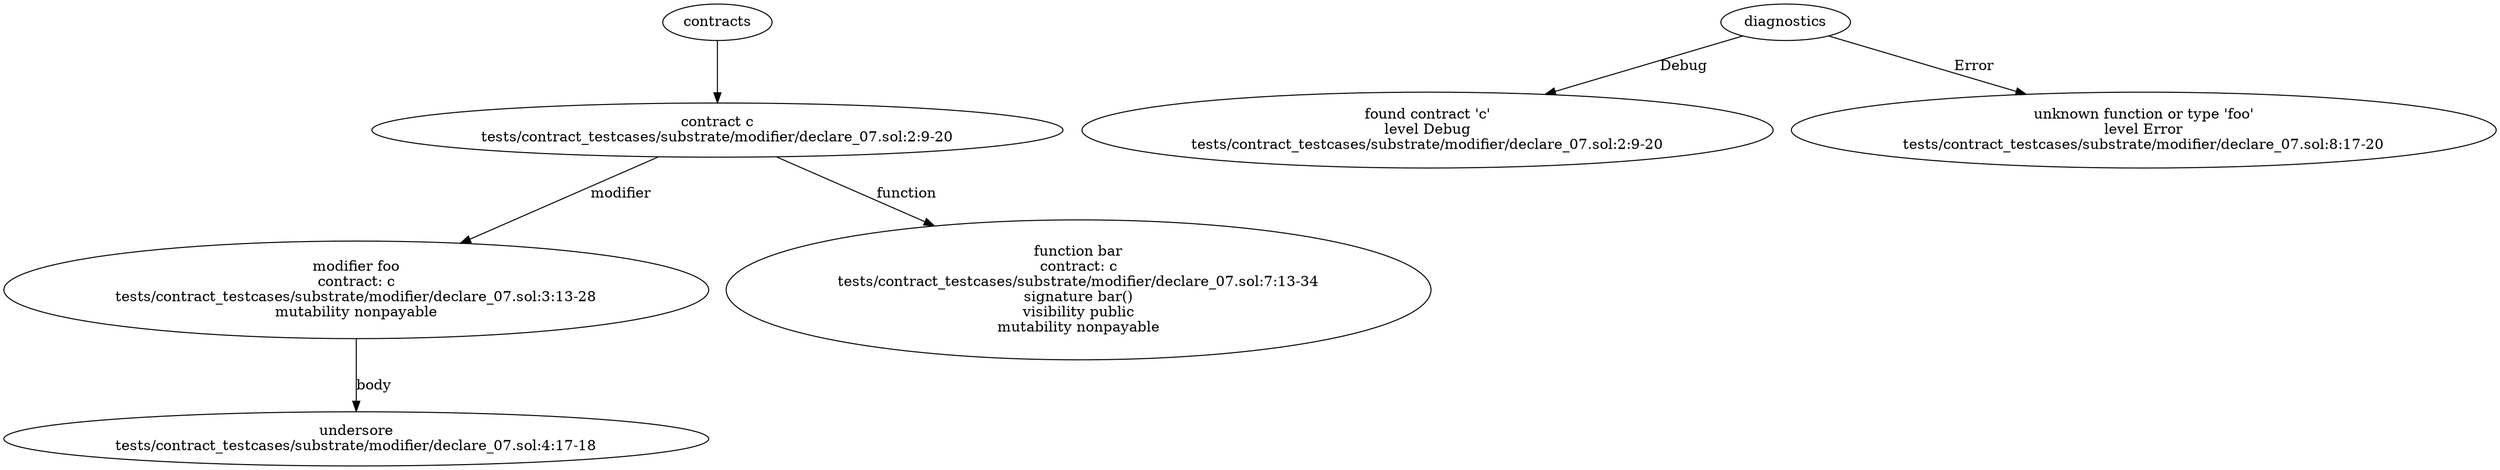 strict digraph "tests/contract_testcases/substrate/modifier/declare_07.sol" {
	contract [label="contract c\ntests/contract_testcases/substrate/modifier/declare_07.sol:2:9-20"]
	foo [label="modifier foo\ncontract: c\ntests/contract_testcases/substrate/modifier/declare_07.sol:3:13-28\nmutability nonpayable"]
	underscore [label="undersore\ntests/contract_testcases/substrate/modifier/declare_07.sol:4:17-18"]
	bar [label="function bar\ncontract: c\ntests/contract_testcases/substrate/modifier/declare_07.sol:7:13-34\nsignature bar()\nvisibility public\nmutability nonpayable"]
	diagnostic [label="found contract 'c'\nlevel Debug\ntests/contract_testcases/substrate/modifier/declare_07.sol:2:9-20"]
	diagnostic_7 [label="unknown function or type 'foo'\nlevel Error\ntests/contract_testcases/substrate/modifier/declare_07.sol:8:17-20"]
	contracts -> contract
	contract -> foo [label="modifier"]
	foo -> underscore [label="body"]
	contract -> bar [label="function"]
	diagnostics -> diagnostic [label="Debug"]
	diagnostics -> diagnostic_7 [label="Error"]
}
